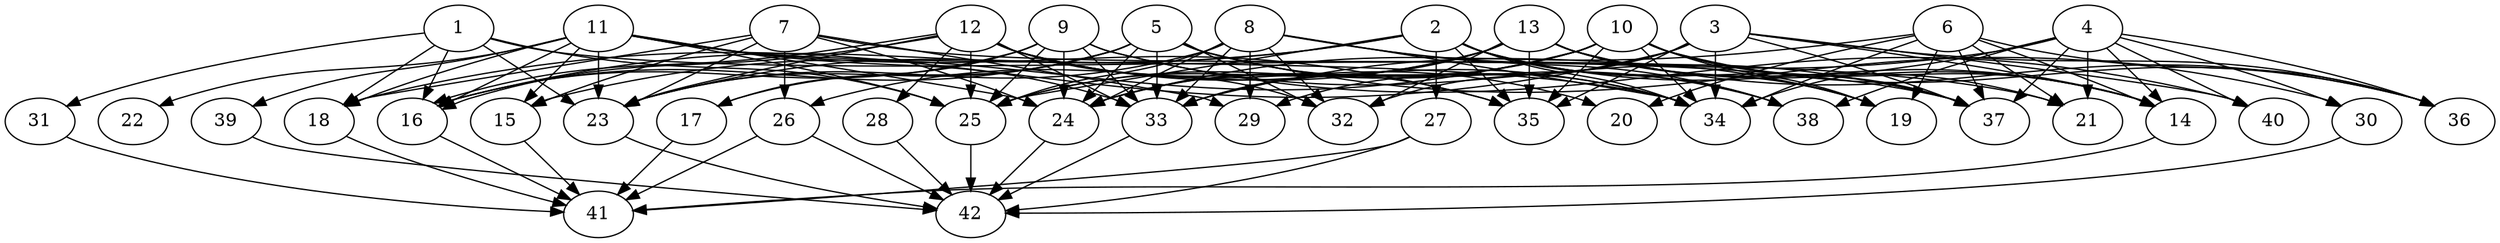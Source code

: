 // DAG (tier=3-complex, mode=compute, n=42, ccr=0.478, fat=0.817, density=0.629, regular=0.210, jump=0.207, mindata=1048576, maxdata=16777216)
// DAG automatically generated by daggen at Sun Aug 24 16:33:35 2025
// /home/ermia/Project/Environments/daggen/bin/daggen --dot --ccr 0.478 --fat 0.817 --regular 0.210 --density 0.629 --jump 0.207 --mindata 1048576 --maxdata 16777216 -n 42 
digraph G {
  1 [size="5557103251791345664", alpha="0.18", expect_size="2778551625895672832"]
  1 -> 16 [size ="1898526002905088"]
  1 -> 18 [size ="1898526002905088"]
  1 -> 23 [size ="1898526002905088"]
  1 -> 25 [size ="1898526002905088"]
  1 -> 31 [size ="1898526002905088"]
  1 -> 37 [size ="1898526002905088"]
  2 [size="3696025574914404", alpha="0.08", expect_size="1848012787457202"]
  2 -> 14 [size ="69385330884608"]
  2 -> 16 [size ="69385330884608"]
  2 -> 19 [size ="69385330884608"]
  2 -> 23 [size ="69385330884608"]
  2 -> 25 [size ="69385330884608"]
  2 -> 27 [size ="69385330884608"]
  2 -> 34 [size ="69385330884608"]
  2 -> 35 [size ="69385330884608"]
  2 -> 37 [size ="69385330884608"]
  2 -> 38 [size ="69385330884608"]
  3 [size="156352480386423455744", alpha="0.09", expect_size="78176240193211727872"]
  3 -> 14 [size ="232180907245568"]
  3 -> 18 [size ="232180907245568"]
  3 -> 29 [size ="232180907245568"]
  3 -> 32 [size ="232180907245568"]
  3 -> 34 [size ="232180907245568"]
  3 -> 35 [size ="232180907245568"]
  3 -> 36 [size ="232180907245568"]
  3 -> 37 [size ="232180907245568"]
  3 -> 40 [size ="232180907245568"]
  4 [size="475264914783956107264", alpha="0.05", expect_size="237632457391978053632"]
  4 -> 14 [size ="487207341129728"]
  4 -> 21 [size ="487207341129728"]
  4 -> 30 [size ="487207341129728"]
  4 -> 33 [size ="487207341129728"]
  4 -> 34 [size ="487207341129728"]
  4 -> 36 [size ="487207341129728"]
  4 -> 37 [size ="487207341129728"]
  4 -> 38 [size ="487207341129728"]
  4 -> 40 [size ="487207341129728"]
  5 [size="3128001525111515512832", alpha="0.04", expect_size="1564000762555757756416"]
  5 -> 16 [size ="1711070712430592"]
  5 -> 17 [size ="1711070712430592"]
  5 -> 23 [size ="1711070712430592"]
  5 -> 24 [size ="1711070712430592"]
  5 -> 30 [size ="1711070712430592"]
  5 -> 32 [size ="1711070712430592"]
  5 -> 33 [size ="1711070712430592"]
  5 -> 34 [size ="1711070712430592"]
  5 -> 38 [size ="1711070712430592"]
  6 [size="772713126581320320", alpha="0.02", expect_size="386356563290660160"]
  6 -> 14 [size ="285413067456512"]
  6 -> 19 [size ="285413067456512"]
  6 -> 20 [size ="285413067456512"]
  6 -> 21 [size ="285413067456512"]
  6 -> 24 [size ="285413067456512"]
  6 -> 34 [size ="285413067456512"]
  6 -> 36 [size ="285413067456512"]
  6 -> 37 [size ="285413067456512"]
  7 [size="595875902147710720", alpha="0.13", expect_size="297937951073855360"]
  7 -> 15 [size ="238847963168768"]
  7 -> 18 [size ="238847963168768"]
  7 -> 21 [size ="238847963168768"]
  7 -> 23 [size ="238847963168768"]
  7 -> 24 [size ="238847963168768"]
  7 -> 26 [size ="238847963168768"]
  7 -> 29 [size ="238847963168768"]
  8 [size="1962495863279560", alpha="0.01", expect_size="981247931639780"]
  8 -> 19 [size ="81135455436800"]
  8 -> 23 [size ="81135455436800"]
  8 -> 24 [size ="81135455436800"]
  8 -> 25 [size ="81135455436800"]
  8 -> 29 [size ="81135455436800"]
  8 -> 32 [size ="81135455436800"]
  8 -> 33 [size ="81135455436800"]
  8 -> 34 [size ="81135455436800"]
  8 -> 38 [size ="81135455436800"]
  9 [size="308903920860215168", alpha="0.07", expect_size="154451960430107584"]
  9 -> 16 [size ="187043174940672"]
  9 -> 17 [size ="187043174940672"]
  9 -> 24 [size ="187043174940672"]
  9 -> 25 [size ="187043174940672"]
  9 -> 33 [size ="187043174940672"]
  9 -> 37 [size ="187043174940672"]
  9 -> 40 [size ="187043174940672"]
  10 [size="222855706228868352", alpha="0.12", expect_size="111427853114434176"]
  10 -> 14 [size ="310708973600768"]
  10 -> 15 [size ="310708973600768"]
  10 -> 19 [size ="310708973600768"]
  10 -> 24 [size ="310708973600768"]
  10 -> 25 [size ="310708973600768"]
  10 -> 33 [size ="310708973600768"]
  10 -> 34 [size ="310708973600768"]
  10 -> 35 [size ="310708973600768"]
  10 -> 36 [size ="310708973600768"]
  10 -> 37 [size ="310708973600768"]
  11 [size="37283282308179368", alpha="0.06", expect_size="18641641154089684"]
  11 -> 15 [size ="1670342317703168"]
  11 -> 16 [size ="1670342317703168"]
  11 -> 18 [size ="1670342317703168"]
  11 -> 22 [size ="1670342317703168"]
  11 -> 23 [size ="1670342317703168"]
  11 -> 24 [size ="1670342317703168"]
  11 -> 25 [size ="1670342317703168"]
  11 -> 33 [size ="1670342317703168"]
  11 -> 34 [size ="1670342317703168"]
  11 -> 35 [size ="1670342317703168"]
  11 -> 39 [size ="1670342317703168"]
  12 [size="85317226767621168", alpha="0.15", expect_size="42658613383810584"]
  12 -> 16 [size ="1819359295045632"]
  12 -> 16 [size ="1819359295045632"]
  12 -> 20 [size ="1819359295045632"]
  12 -> 23 [size ="1819359295045632"]
  12 -> 25 [size ="1819359295045632"]
  12 -> 28 [size ="1819359295045632"]
  12 -> 32 [size ="1819359295045632"]
  12 -> 33 [size ="1819359295045632"]
  12 -> 34 [size ="1819359295045632"]
  12 -> 35 [size ="1819359295045632"]
  13 [size="3799607481011759616", alpha="0.04", expect_size="1899803740505879808"]
  13 -> 14 [size ="1818124114460672"]
  13 -> 19 [size ="1818124114460672"]
  13 -> 21 [size ="1818124114460672"]
  13 -> 24 [size ="1818124114460672"]
  13 -> 25 [size ="1818124114460672"]
  13 -> 26 [size ="1818124114460672"]
  13 -> 32 [size ="1818124114460672"]
  13 -> 33 [size ="1818124114460672"]
  13 -> 35 [size ="1818124114460672"]
  13 -> 36 [size ="1818124114460672"]
  14 [size="30331723622621012", alpha="0.17", expect_size="15165861811310506"]
  14 -> 41 [size ="803834343456768"]
  15 [size="23435982248380416", alpha="0.10", expect_size="11717991124190208"]
  15 -> 41 [size ="400771988324352"]
  16 [size="4101090012193363", alpha="0.09", expect_size="2050545006096681"]
  16 -> 41 [size ="130816994705408"]
  17 [size="3947620155156171063296", alpha="0.05", expect_size="1973810077578085531648"]
  17 -> 41 [size ="1998236520808448"]
  18 [size="41089180918794976", alpha="0.10", expect_size="20544590459397488"]
  18 -> 41 [size ="1069814688776192"]
  19 [size="2521569064357317312512", alpha="0.14", expect_size="1260784532178658656256"]
  20 [size="1207465148864555646976", alpha="0.10", expect_size="603732574432277823488"]
  21 [size="2931246285226439680", alpha="0.10", expect_size="1465623142613219840"]
  22 [size="16782264996268606", alpha="0.06", expect_size="8391132498134303"]
  23 [size="3666808840952842551296", alpha="0.02", expect_size="1833404420476421275648"]
  23 -> 42 [size ="1902313836904448"]
  24 [size="191919508888525733888", alpha="0.05", expect_size="95959754444262866944"]
  24 -> 42 [size ="266176311590912"]
  25 [size="50707754377646096", alpha="0.12", expect_size="25353877188823048"]
  25 -> 42 [size ="1923087385755648"]
  26 [size="3207511998773740961792", alpha="0.13", expect_size="1603755999386870480896"]
  26 -> 41 [size ="1739944972255232"]
  26 -> 42 [size ="1739944972255232"]
  27 [size="15273031245298286", alpha="0.18", expect_size="7636515622649143"]
  27 -> 41 [size ="258855875379200"]
  27 -> 42 [size ="258855875379200"]
  28 [size="94300754130501632000", alpha="0.03", expect_size="47150377065250816000"]
  28 -> 42 [size ="165742326579200"]
  29 [size="71117667649521188864", alpha="0.02", expect_size="35558833824760594432"]
  30 [size="38252825974996704", alpha="0.01", expect_size="19126412987498352"]
  30 -> 42 [size ="74294344286208"]
  31 [size="2145488425356214528", alpha="0.05", expect_size="1072744212678107264"]
  31 -> 41 [size ="2060602239352832"]
  32 [size="45165011387491992", alpha="0.11", expect_size="22582505693745996"]
  33 [size="713802597947820", alpha="0.18", expect_size="356901298973910"]
  33 -> 42 [size ="11171243491328"]
  34 [size="392498075463540544", alpha="0.13", expect_size="196249037731770272"]
  35 [size="267847258597368736", alpha="0.08", expect_size="133923629298684368"]
  36 [size="1868910244238024769536", alpha="0.18", expect_size="934455122119012384768"]
  37 [size="52581487394412416", alpha="0.05", expect_size="26290743697206208"]
  38 [size="10262657742125480", alpha="0.06", expect_size="5131328871062740"]
  39 [size="36086199178880688", alpha="0.07", expect_size="18043099589440344"]
  39 -> 42 [size ="1158743664361472"]
  40 [size="485307896198048", alpha="0.02", expect_size="242653948099024"]
  41 [size="3035624842624761856", alpha="0.08", expect_size="1517812421312380928"]
  42 [size="419542467175191680", alpha="0.09", expect_size="209771233587595840"]
}